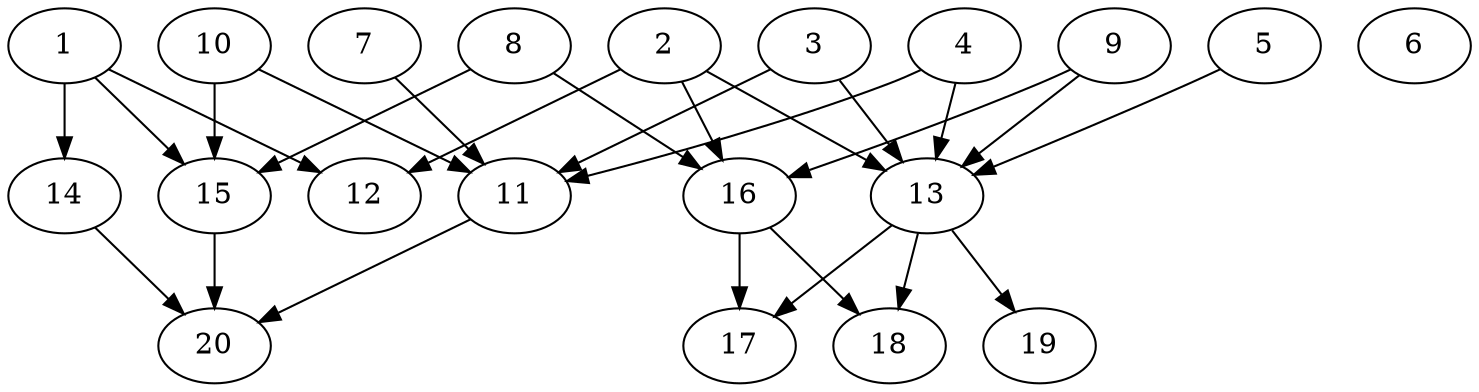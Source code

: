 // DAG automatically generated by daggen at Wed Jul 24 21:27:05 2019
// ./daggen --dot -n 20 --ccr 0.3 --fat 0.7 --regular 0.5 --density 0.5 --mindata 5242880 --maxdata 52428800 
digraph G {
  1 [size="138786133", alpha="0.18", expect_size="41635840"] 
  1 -> 12 [size ="41635840"]
  1 -> 14 [size ="41635840"]
  1 -> 15 [size ="41635840"]
  2 [size="101952853", alpha="0.01", expect_size="30585856"] 
  2 -> 12 [size ="30585856"]
  2 -> 13 [size ="30585856"]
  2 -> 16 [size ="30585856"]
  3 [size="39045120", alpha="0.14", expect_size="11713536"] 
  3 -> 11 [size ="11713536"]
  3 -> 13 [size ="11713536"]
  4 [size="35205120", alpha="0.01", expect_size="10561536"] 
  4 -> 11 [size ="10561536"]
  4 -> 13 [size ="10561536"]
  5 [size="43083093", alpha="0.18", expect_size="12924928"] 
  5 -> 13 [size ="12924928"]
  6 [size="158173867", alpha="0.09", expect_size="47452160"] 
  7 [size="54070613", alpha="0.18", expect_size="16221184"] 
  7 -> 11 [size ="16221184"]
  8 [size="78936747", alpha="0.14", expect_size="23681024"] 
  8 -> 15 [size ="23681024"]
  8 -> 16 [size ="23681024"]
  9 [size="165072213", alpha="0.19", expect_size="49521664"] 
  9 -> 13 [size ="49521664"]
  9 -> 16 [size ="49521664"]
  10 [size="84971520", alpha="0.06", expect_size="25491456"] 
  10 -> 11 [size ="25491456"]
  10 -> 15 [size ="25491456"]
  11 [size="102498987", alpha="0.11", expect_size="30749696"] 
  11 -> 20 [size ="30749696"]
  12 [size="83107840", alpha="0.16", expect_size="24932352"] 
  13 [size="93634560", alpha="0.09", expect_size="28090368"] 
  13 -> 17 [size ="28090368"]
  13 -> 18 [size ="28090368"]
  13 -> 19 [size ="28090368"]
  14 [size="49124693", alpha="0.14", expect_size="14737408"] 
  14 -> 20 [size ="14737408"]
  15 [size="54056960", alpha="0.04", expect_size="16217088"] 
  15 -> 20 [size ="16217088"]
  16 [size="38966613", alpha="0.05", expect_size="11689984"] 
  16 -> 17 [size ="11689984"]
  16 -> 18 [size ="11689984"]
  17 [size="112421547", alpha="0.20", expect_size="33726464"] 
  18 [size="94074880", alpha="0.11", expect_size="28222464"] 
  19 [size="45284693", alpha="0.08", expect_size="13585408"] 
  20 [size="39232853", alpha="0.19", expect_size="11769856"] 
}
